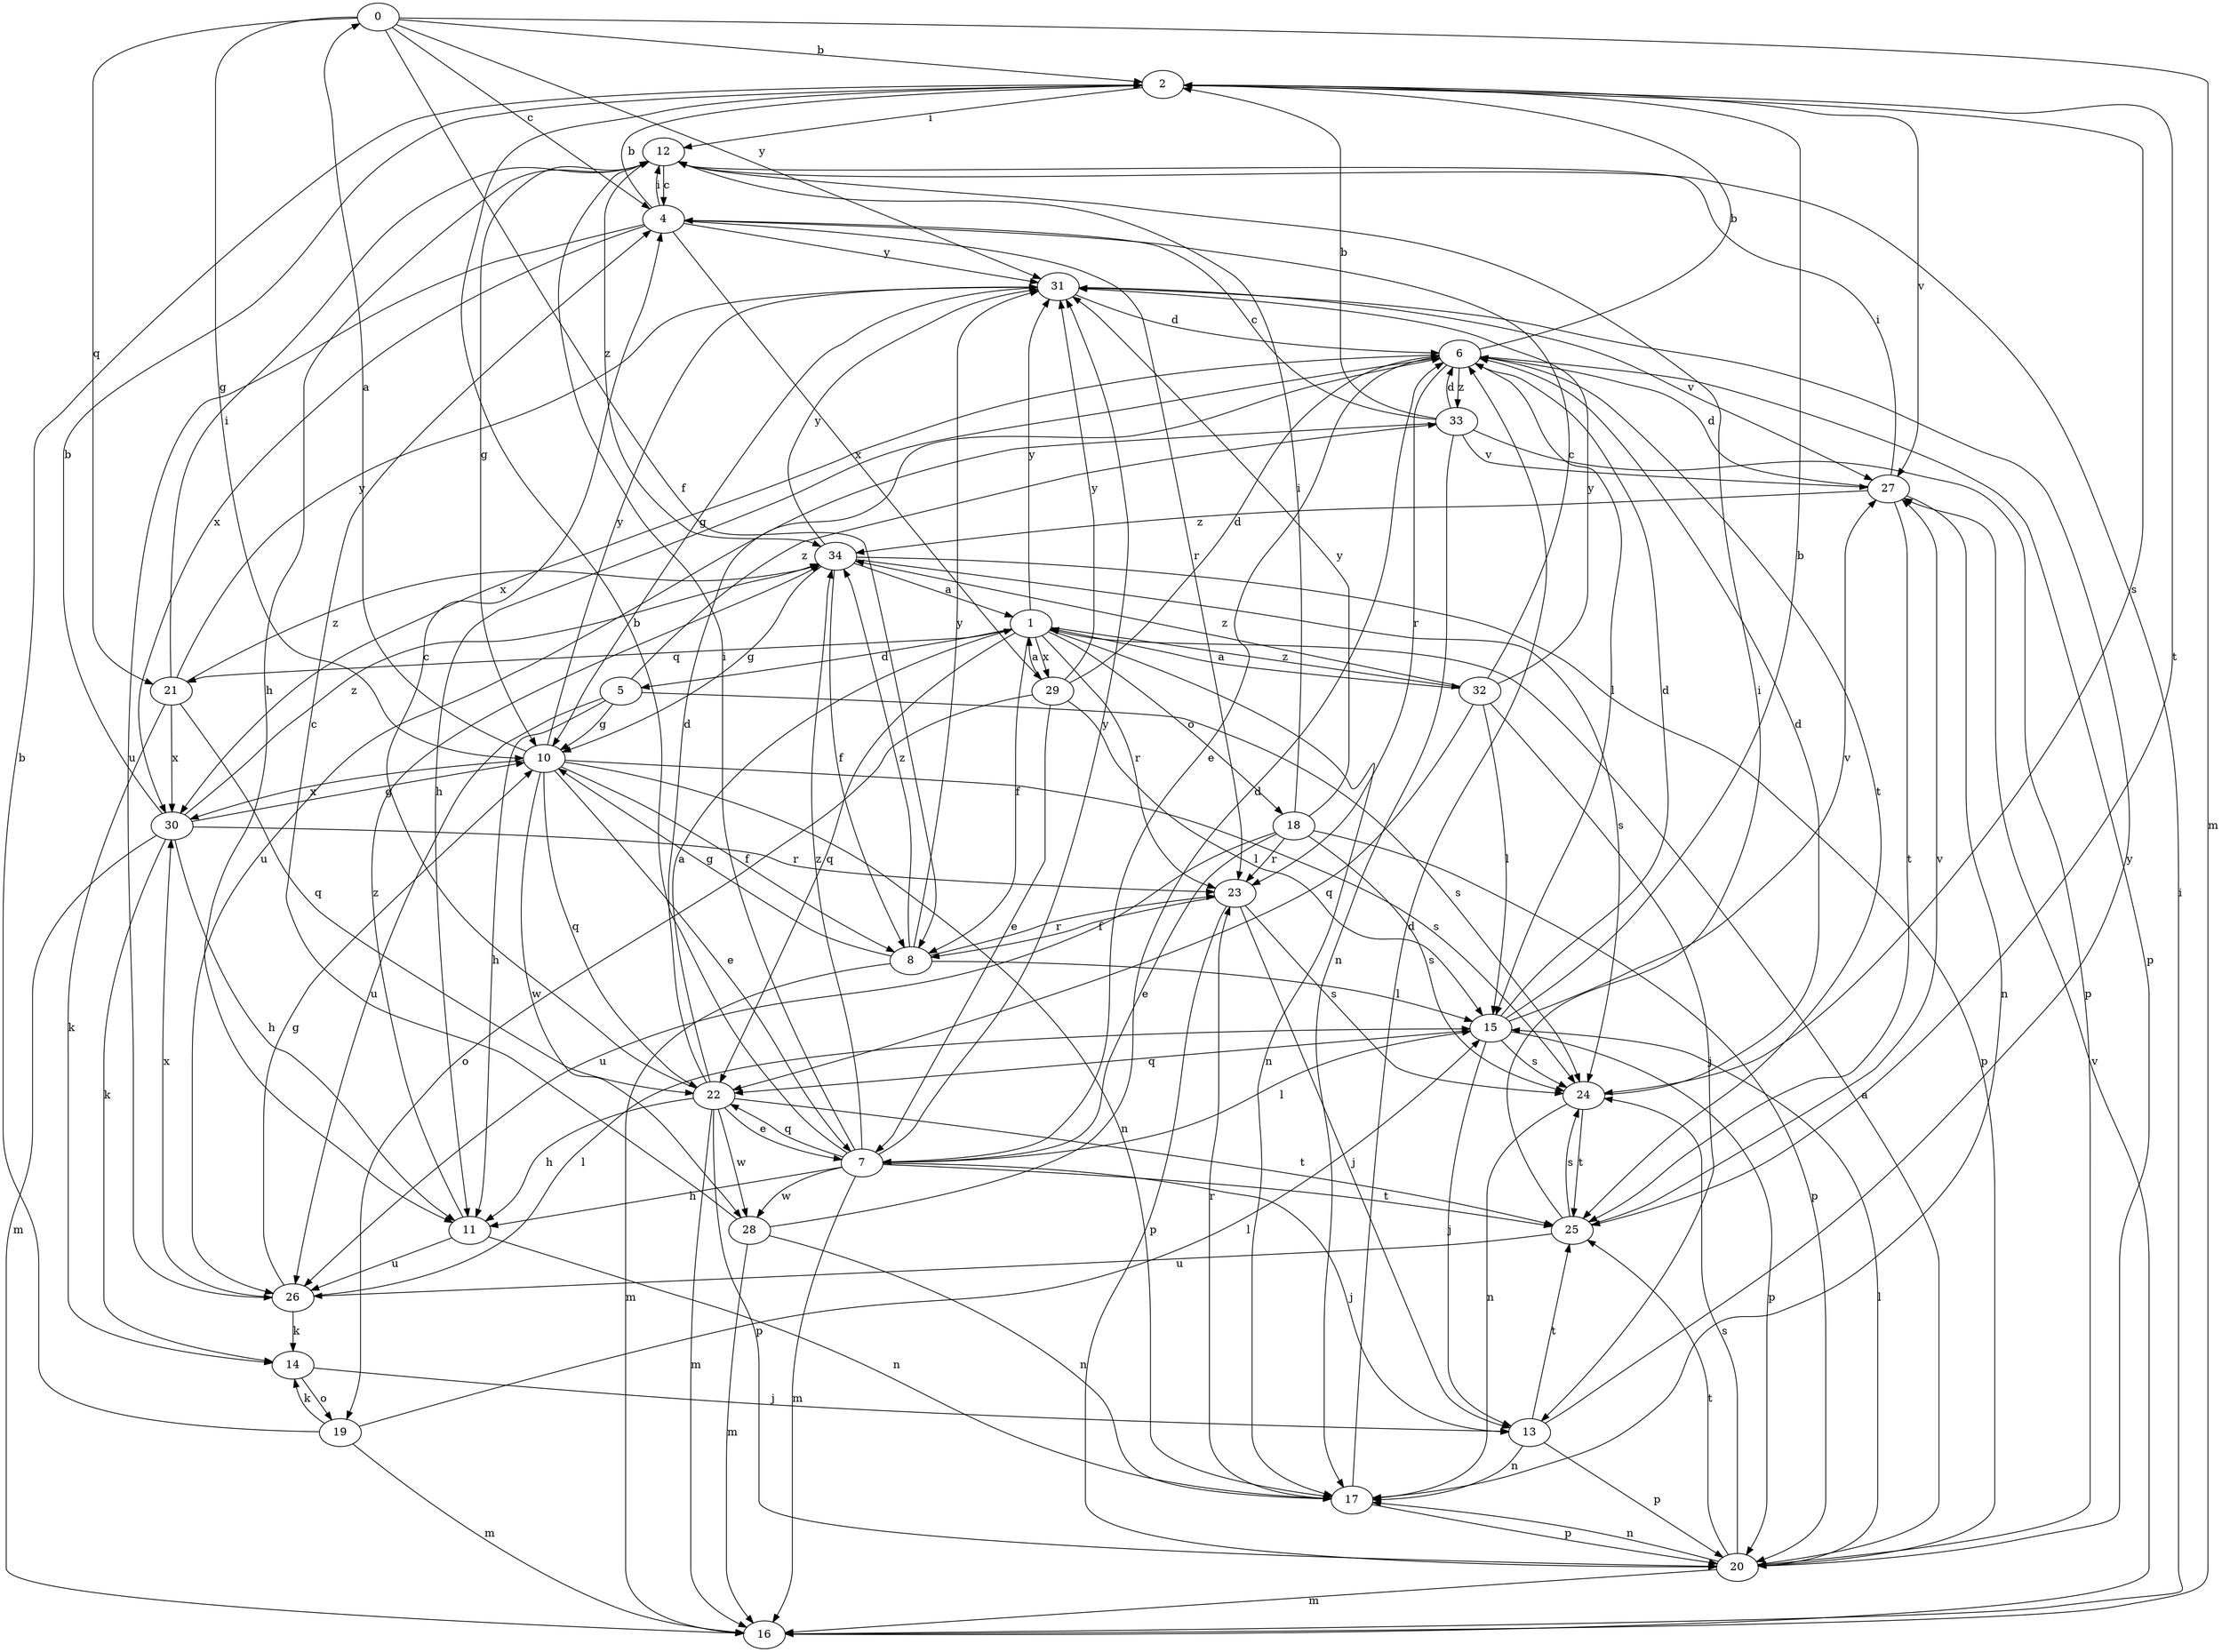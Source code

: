 strict digraph  {
0;
1;
2;
4;
5;
6;
7;
8;
10;
11;
12;
13;
14;
15;
16;
17;
18;
19;
20;
21;
22;
23;
24;
25;
26;
27;
28;
29;
30;
31;
32;
33;
34;
0 -> 2  [label=b];
0 -> 4  [label=c];
0 -> 8  [label=f];
0 -> 10  [label=g];
0 -> 16  [label=m];
0 -> 21  [label=q];
0 -> 31  [label=y];
1 -> 5  [label=d];
1 -> 8  [label=f];
1 -> 17  [label=n];
1 -> 18  [label=o];
1 -> 21  [label=q];
1 -> 22  [label=q];
1 -> 23  [label=r];
1 -> 29  [label=x];
1 -> 31  [label=y];
1 -> 32  [label=z];
2 -> 12  [label=i];
2 -> 24  [label=s];
2 -> 25  [label=t];
2 -> 27  [label=v];
4 -> 2  [label=b];
4 -> 12  [label=i];
4 -> 23  [label=r];
4 -> 26  [label=u];
4 -> 29  [label=x];
4 -> 30  [label=x];
4 -> 31  [label=y];
5 -> 10  [label=g];
5 -> 11  [label=h];
5 -> 24  [label=s];
5 -> 26  [label=u];
5 -> 33  [label=z];
6 -> 2  [label=b];
6 -> 7  [label=e];
6 -> 11  [label=h];
6 -> 15  [label=l];
6 -> 20  [label=p];
6 -> 23  [label=r];
6 -> 25  [label=t];
6 -> 30  [label=x];
6 -> 33  [label=z];
7 -> 2  [label=b];
7 -> 11  [label=h];
7 -> 12  [label=i];
7 -> 13  [label=j];
7 -> 15  [label=l];
7 -> 16  [label=m];
7 -> 22  [label=q];
7 -> 25  [label=t];
7 -> 28  [label=w];
7 -> 31  [label=y];
7 -> 34  [label=z];
8 -> 10  [label=g];
8 -> 15  [label=l];
8 -> 16  [label=m];
8 -> 23  [label=r];
8 -> 31  [label=y];
8 -> 34  [label=z];
10 -> 0  [label=a];
10 -> 7  [label=e];
10 -> 8  [label=f];
10 -> 17  [label=n];
10 -> 22  [label=q];
10 -> 24  [label=s];
10 -> 28  [label=w];
10 -> 30  [label=x];
10 -> 31  [label=y];
11 -> 17  [label=n];
11 -> 26  [label=u];
11 -> 34  [label=z];
12 -> 4  [label=c];
12 -> 10  [label=g];
12 -> 11  [label=h];
12 -> 34  [label=z];
13 -> 17  [label=n];
13 -> 20  [label=p];
13 -> 25  [label=t];
13 -> 31  [label=y];
14 -> 13  [label=j];
14 -> 19  [label=o];
15 -> 2  [label=b];
15 -> 6  [label=d];
15 -> 13  [label=j];
15 -> 20  [label=p];
15 -> 22  [label=q];
15 -> 24  [label=s];
15 -> 27  [label=v];
16 -> 12  [label=i];
16 -> 27  [label=v];
17 -> 6  [label=d];
17 -> 20  [label=p];
17 -> 23  [label=r];
18 -> 7  [label=e];
18 -> 12  [label=i];
18 -> 20  [label=p];
18 -> 23  [label=r];
18 -> 24  [label=s];
18 -> 26  [label=u];
18 -> 31  [label=y];
19 -> 2  [label=b];
19 -> 14  [label=k];
19 -> 15  [label=l];
19 -> 16  [label=m];
20 -> 1  [label=a];
20 -> 15  [label=l];
20 -> 16  [label=m];
20 -> 17  [label=n];
20 -> 24  [label=s];
20 -> 25  [label=t];
21 -> 12  [label=i];
21 -> 14  [label=k];
21 -> 22  [label=q];
21 -> 30  [label=x];
21 -> 31  [label=y];
21 -> 34  [label=z];
22 -> 1  [label=a];
22 -> 4  [label=c];
22 -> 6  [label=d];
22 -> 7  [label=e];
22 -> 11  [label=h];
22 -> 16  [label=m];
22 -> 20  [label=p];
22 -> 25  [label=t];
22 -> 28  [label=w];
23 -> 8  [label=f];
23 -> 13  [label=j];
23 -> 20  [label=p];
23 -> 24  [label=s];
24 -> 6  [label=d];
24 -> 17  [label=n];
24 -> 25  [label=t];
25 -> 12  [label=i];
25 -> 24  [label=s];
25 -> 26  [label=u];
25 -> 27  [label=v];
26 -> 10  [label=g];
26 -> 14  [label=k];
26 -> 15  [label=l];
26 -> 30  [label=x];
27 -> 6  [label=d];
27 -> 12  [label=i];
27 -> 17  [label=n];
27 -> 25  [label=t];
27 -> 34  [label=z];
28 -> 4  [label=c];
28 -> 6  [label=d];
28 -> 16  [label=m];
28 -> 17  [label=n];
29 -> 1  [label=a];
29 -> 6  [label=d];
29 -> 7  [label=e];
29 -> 15  [label=l];
29 -> 19  [label=o];
29 -> 31  [label=y];
30 -> 2  [label=b];
30 -> 10  [label=g];
30 -> 11  [label=h];
30 -> 14  [label=k];
30 -> 16  [label=m];
30 -> 23  [label=r];
30 -> 34  [label=z];
31 -> 6  [label=d];
31 -> 10  [label=g];
31 -> 27  [label=v];
32 -> 1  [label=a];
32 -> 4  [label=c];
32 -> 13  [label=j];
32 -> 15  [label=l];
32 -> 22  [label=q];
32 -> 31  [label=y];
32 -> 34  [label=z];
33 -> 2  [label=b];
33 -> 4  [label=c];
33 -> 6  [label=d];
33 -> 17  [label=n];
33 -> 20  [label=p];
33 -> 26  [label=u];
33 -> 27  [label=v];
34 -> 1  [label=a];
34 -> 8  [label=f];
34 -> 10  [label=g];
34 -> 20  [label=p];
34 -> 24  [label=s];
34 -> 31  [label=y];
}
